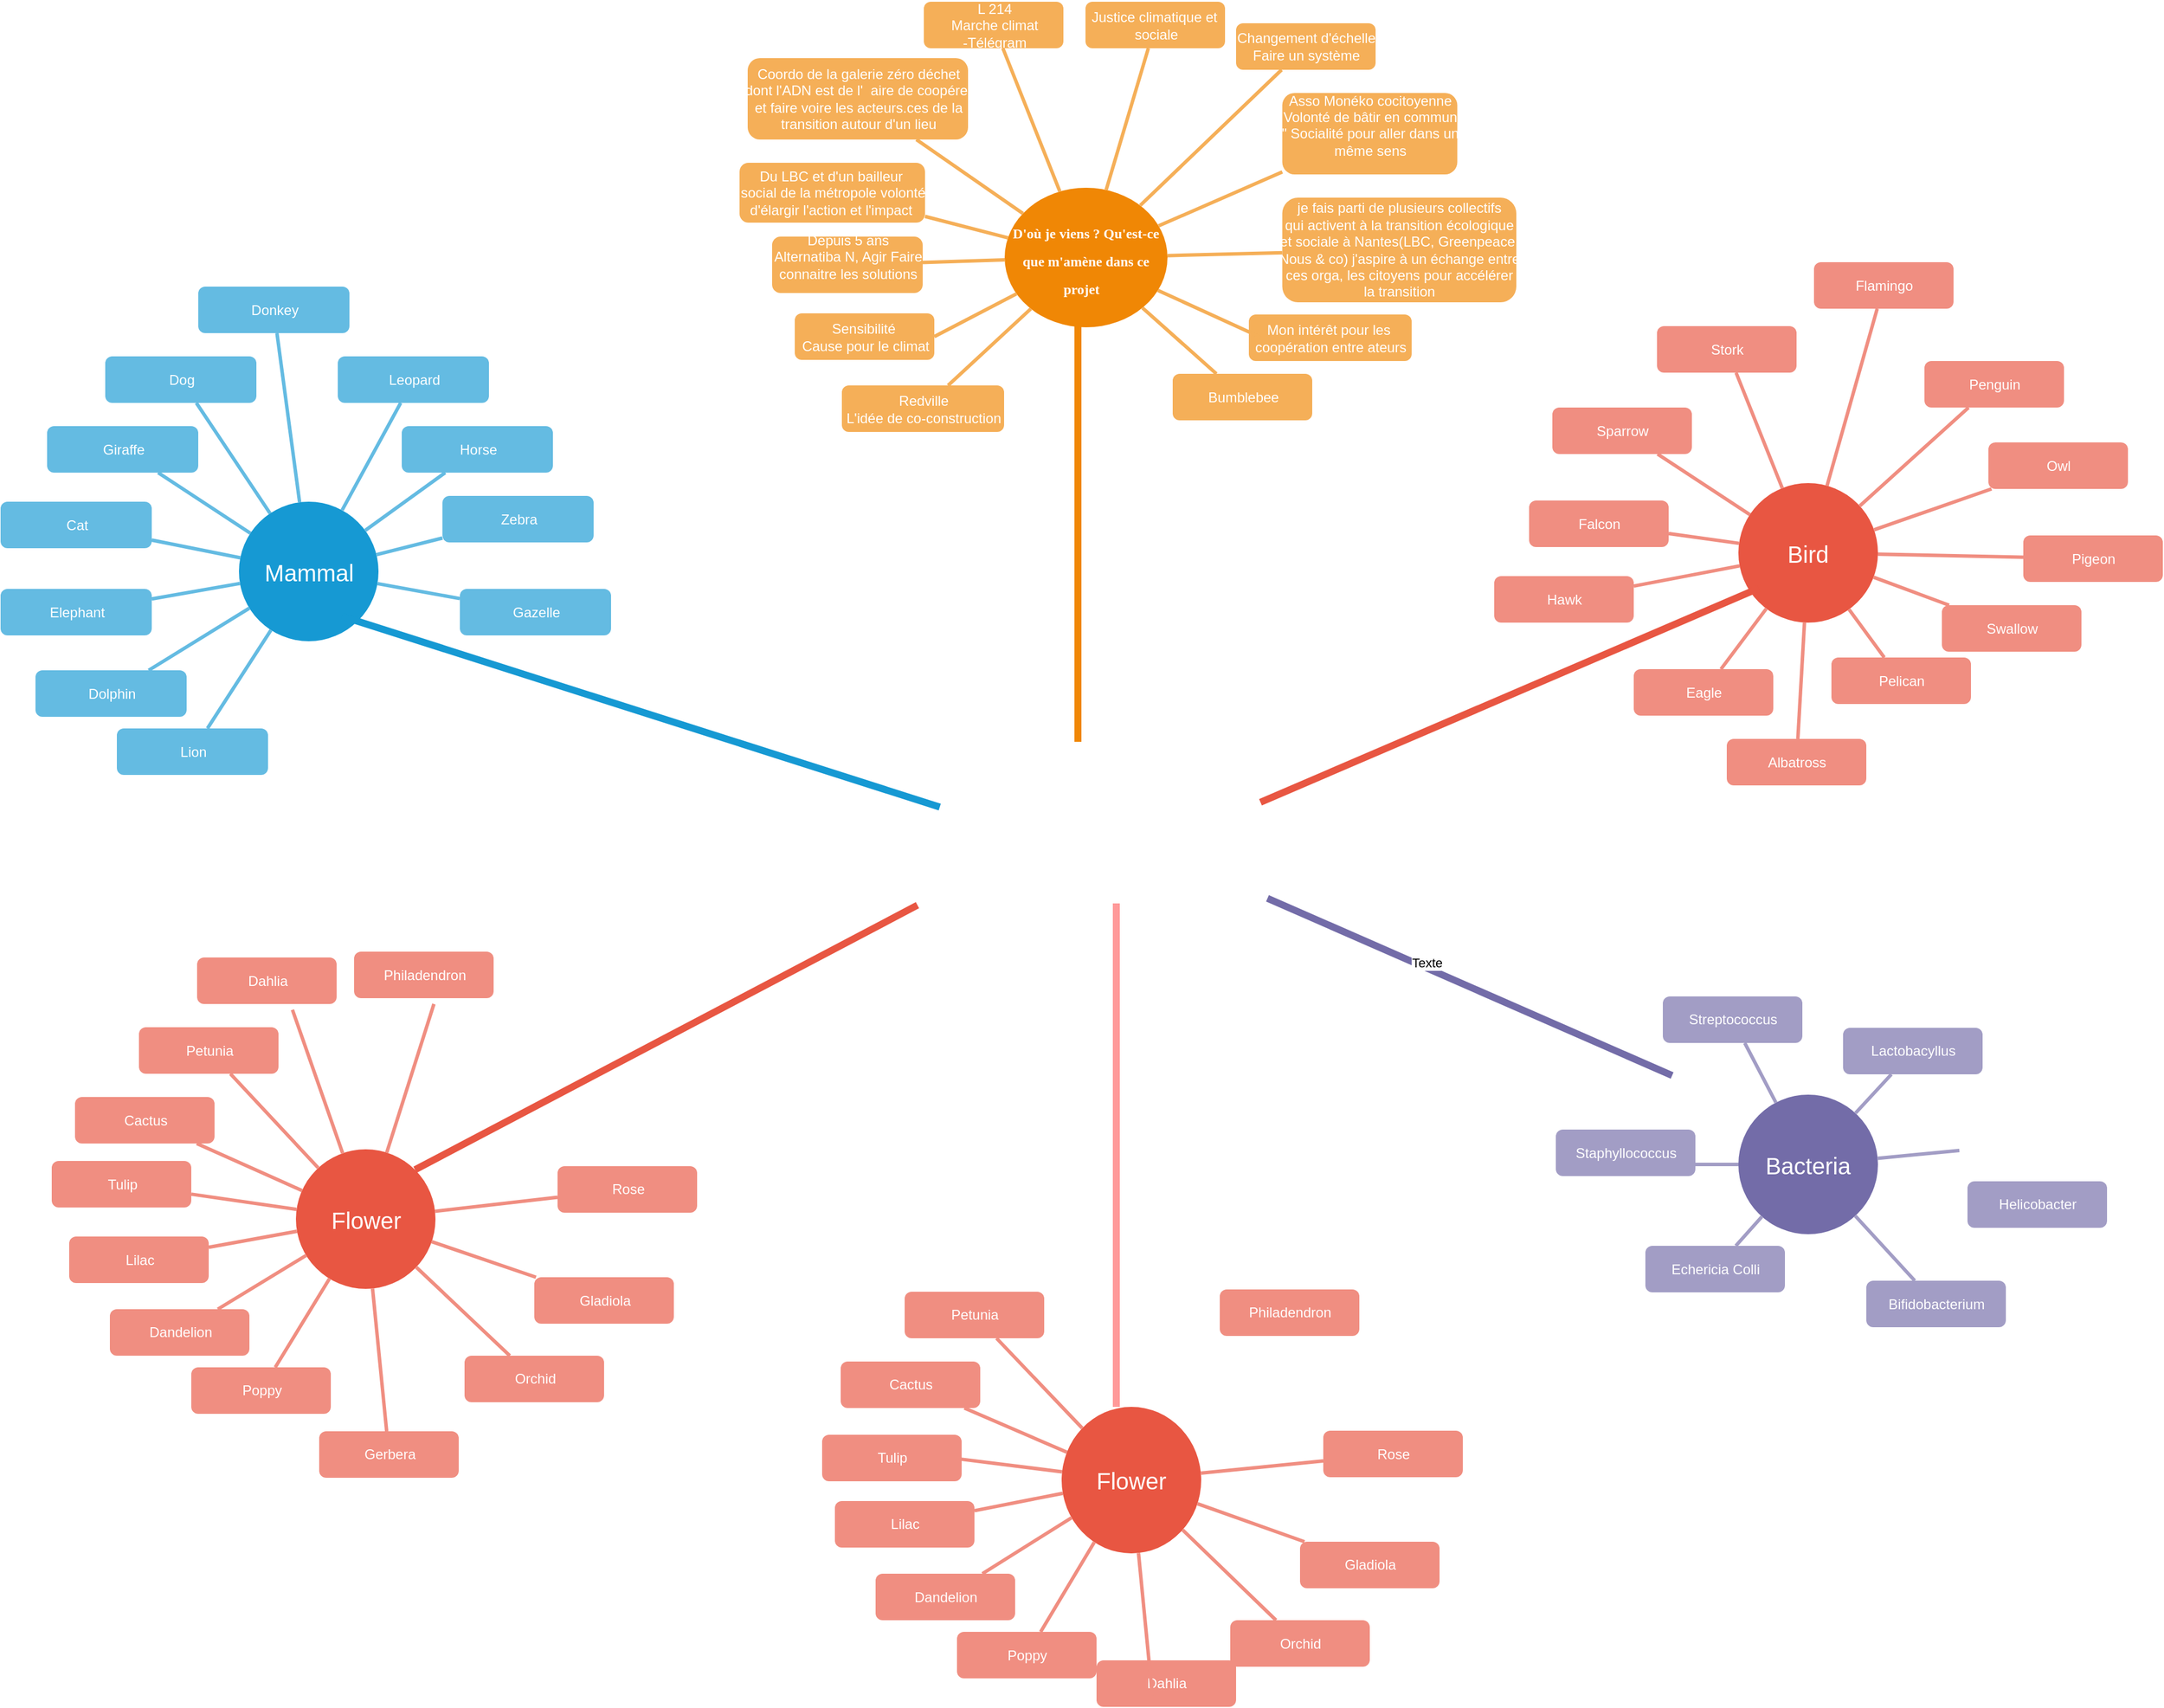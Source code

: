 <mxfile version="18.0.3" type="github">
  <diagram id="6a731a19-8d31-9384-78a2-239565b7b9f0" name="Page-1">
    <mxGraphModel dx="723" dy="375" grid="1" gridSize="10" guides="1" tooltips="1" connect="1" arrows="1" fold="1" page="1" pageScale="1" pageWidth="1169" pageHeight="827" background="none" math="0" shadow="0">
      <root>
        <mxCell id="0" />
        <mxCell id="1" parent="0" />
        <mxCell id="1350" value="Mammal" style="ellipse;whiteSpace=wrap;html=1;shadow=0;fontFamily=Helvetica;fontSize=20;fontColor=#FFFFFF;align=center;strokeWidth=3;fillColor=#1699D3;strokeColor=none;" parent="1" vertex="1">
          <mxGeometry x="411.5" y="511.5" width="120" height="120" as="geometry" />
        </mxCell>
        <mxCell id="1351" value="&lt;font style=&quot;vertical-align: inherit;&quot;&gt;&lt;font style=&quot;vertical-align: inherit;&quot;&gt;&lt;b&gt;&lt;font style=&quot;font-size: 12px;&quot;&gt;&lt;font style=&quot;vertical-align: inherit;&quot;&gt;&lt;font style=&quot;vertical-align: inherit;&quot;&gt;&lt;font style=&quot;vertical-align: inherit;&quot;&gt;&lt;font style=&quot;vertical-align: inherit;&quot;&gt;D&#39;où je viens ? &lt;/font&gt;&lt;font style=&quot;vertical-align: inherit;&quot;&gt;Qu&#39;est-ce que m&#39;amène dans ce projet&amp;nbsp;&lt;/font&gt;&lt;/font&gt;&lt;/font&gt;&lt;/font&gt;&lt;/font&gt;&lt;span style=&quot;font-size: 19px;&quot;&gt;&amp;nbsp;&lt;/span&gt;&lt;/b&gt;&lt;/font&gt;&lt;/font&gt;" style="ellipse;whiteSpace=wrap;html=1;shadow=0;fontFamily=Times New Roman;fontSize=20;fontColor=#FFFFFF;align=center;strokeWidth=3;fillColor=#F08705;strokeColor=none;gradientColor=none;" parent="1" vertex="1">
          <mxGeometry x="1070" y="241.5" width="140" height="120" as="geometry" />
        </mxCell>
        <mxCell id="1352" value="Bird" style="ellipse;whiteSpace=wrap;html=1;shadow=0;fontFamily=Helvetica;fontSize=20;fontColor=#FFFFFF;align=center;strokeWidth=3;fillColor=#E85642;strokeColor=none;" parent="1" vertex="1">
          <mxGeometry x="1701" y="495.5" width="120" height="120" as="geometry" />
        </mxCell>
        <mxCell id="1354" value="Bacteria" style="ellipse;whiteSpace=wrap;html=1;shadow=0;fontFamily=Helvetica;fontSize=20;fontColor=#FFFFFF;align=center;strokeWidth=3;fillColor=#736ca8;strokeColor=none;" parent="1" vertex="1">
          <mxGeometry x="1701" y="1021.5" width="120" height="120" as="geometry" />
        </mxCell>
        <mxCell id="1356" value="Flower" style="ellipse;whiteSpace=wrap;html=1;shadow=0;fontFamily=Helvetica;fontSize=20;fontColor=#FFFFFF;align=center;strokeWidth=3;fillColor=#E85642;strokeColor=none;" parent="1" vertex="1">
          <mxGeometry x="460.5" y="1068.5" width="120" height="120" as="geometry" />
        </mxCell>
        <mxCell id="1357" value="&lt;font style=&quot;vertical-align: inherit;&quot;&gt;&lt;font style=&quot;vertical-align: inherit;&quot;&gt;&lt;font style=&quot;vertical-align: inherit;&quot;&gt;&lt;font style=&quot;vertical-align: inherit;&quot;&gt;Redville&lt;br&gt;L&#39;idée de co-construction&lt;br&gt;&lt;/font&gt;&lt;/font&gt;&lt;/font&gt;&lt;/font&gt;" style="rounded=1;fillColor=#f5af58;strokeColor=none;strokeWidth=3;shadow=0;html=1;fontColor=#FFFFFF;" parent="1" vertex="1">
          <mxGeometry x="930" y="411.5" width="139.5" height="40" as="geometry" />
        </mxCell>
        <mxCell id="1358" value="Dolphin" style="rounded=1;fillColor=#64BBE2;strokeColor=none;strokeWidth=3;shadow=0;html=1;fontColor=#FFFFFF;" parent="1" vertex="1">
          <mxGeometry x="236.5" y="656.5" width="130" height="40" as="geometry" />
        </mxCell>
        <mxCell id="1359" style="endArrow=none;strokeWidth=6;strokeColor=#1699D3;html=1;exitX=0.021;exitY=0.38;exitDx=0;exitDy=0;exitPerimeter=0;" parent="1" edge="1">
          <mxGeometry relative="1" as="geometry">
            <mxPoint x="1014.17" y="774.1" as="sourcePoint" />
            <mxPoint x="500" y="610" as="targetPoint" />
          </mxGeometry>
        </mxCell>
        <mxCell id="1360" style="endArrow=none;strokeWidth=6;strokeColor=#f08705;html=1;" parent="1" edge="1">
          <mxGeometry relative="1" as="geometry">
            <mxPoint x="1133" y="718" as="sourcePoint" />
            <mxPoint x="1133" y="360" as="targetPoint" />
          </mxGeometry>
        </mxCell>
        <mxCell id="1361" style="endArrow=none;strokeWidth=6;strokeColor=#E85642;html=1;entryX=0;entryY=1;entryDx=0;entryDy=0;" parent="1" edge="1">
          <mxGeometry relative="1" as="geometry">
            <mxPoint x="1290" y="770" as="sourcePoint" />
            <mxPoint x="1718.574" y="585.926" as="targetPoint" />
          </mxGeometry>
        </mxCell>
        <mxCell id="1364" style="endArrow=none;strokeWidth=6;strokeColor=#736ca8;html=1;" parent="1" edge="1">
          <mxGeometry relative="1" as="geometry">
            <mxPoint x="1296" y="852.598" as="sourcePoint" />
            <mxPoint x="1644" y="1005" as="targetPoint" />
          </mxGeometry>
        </mxCell>
        <mxCell id="3sQC1bS-omg2uHEPQ_kN-1541" value="&lt;font style=&quot;vertical-align: inherit;&quot;&gt;&lt;font style=&quot;vertical-align: inherit;&quot;&gt;Texte&lt;/font&gt;&lt;/font&gt;" style="edgeLabel;html=1;align=center;verticalAlign=middle;resizable=0;points=[];" vertex="1" connectable="0" parent="1364">
          <mxGeometry x="-0.225" y="4" relative="1" as="geometry">
            <mxPoint as="offset" />
          </mxGeometry>
        </mxCell>
        <mxCell id="1366" value="" style="edgeStyle=none;endArrow=none;strokeWidth=6;strokeColor=#E85642;html=1;entryX=1;entryY=0;entryDx=0;entryDy=0;" parent="1" target="1356" edge="1">
          <mxGeometry x="283" y="197.5" width="100" height="100" as="geometry">
            <mxPoint x="995.0" y="858.527" as="sourcePoint" />
            <mxPoint x="635" y="1045" as="targetPoint" />
            <Array as="points" />
          </mxGeometry>
        </mxCell>
        <mxCell id="1367" value="Lion" style="rounded=1;fillColor=#64BBE2;strokeColor=none;strokeWidth=3;shadow=0;html=1;fontColor=#FFFFFF;" parent="1" vertex="1">
          <mxGeometry x="306.5" y="706.5" width="130" height="40" as="geometry" />
        </mxCell>
        <mxCell id="1368" value="Elephant" style="rounded=1;fillColor=#64BBE2;strokeColor=none;strokeWidth=3;shadow=0;html=1;fontColor=#FFFFFF;" parent="1" vertex="1">
          <mxGeometry x="206.5" y="586.5" width="130" height="40" as="geometry" />
        </mxCell>
        <mxCell id="1369" value="Cat" style="rounded=1;fillColor=#64BBE2;strokeColor=none;strokeWidth=3;shadow=0;html=1;fontColor=#FFFFFF;" parent="1" vertex="1">
          <mxGeometry x="206.5" y="511.5" width="130" height="40" as="geometry" />
        </mxCell>
        <mxCell id="1370" value="Giraffe" style="rounded=1;fillColor=#64BBE2;strokeColor=none;strokeWidth=3;shadow=0;html=1;fontColor=#FFFFFF;" parent="1" vertex="1">
          <mxGeometry x="246.5" y="446.5" width="130" height="40" as="geometry" />
        </mxCell>
        <mxCell id="1371" value="Dog" style="rounded=1;fillColor=#64BBE2;strokeColor=none;strokeWidth=3;shadow=0;html=1;fontColor=#FFFFFF;" parent="1" vertex="1">
          <mxGeometry x="296.5" y="386.5" width="130" height="40" as="geometry" />
        </mxCell>
        <mxCell id="1372" value="Donkey" style="rounded=1;fillColor=#64BBE2;strokeColor=none;strokeWidth=3;shadow=0;html=1;fontColor=#FFFFFF;" parent="1" vertex="1">
          <mxGeometry x="376.5" y="326.5" width="130" height="40" as="geometry" />
        </mxCell>
        <mxCell id="1373" value="Leopard" style="rounded=1;fillColor=#64BBE2;strokeColor=none;strokeWidth=3;shadow=0;html=1;fontColor=#FFFFFF;" parent="1" vertex="1">
          <mxGeometry x="496.5" y="386.5" width="130" height="40" as="geometry" />
        </mxCell>
        <mxCell id="1374" value="Horse" style="rounded=1;fillColor=#64BBE2;strokeColor=none;strokeWidth=3;shadow=0;html=1;fontColor=#FFFFFF;" parent="1" vertex="1">
          <mxGeometry x="551.5" y="446.5" width="130" height="40" as="geometry" />
        </mxCell>
        <mxCell id="1375" value="Zebra" style="rounded=1;fillColor=#64BBE2;strokeColor=none;strokeWidth=3;shadow=0;html=1;fontColor=#FFFFFF;" parent="1" vertex="1">
          <mxGeometry x="586.5" y="506.5" width="130" height="40" as="geometry" />
        </mxCell>
        <mxCell id="1376" value="Gazelle" style="rounded=1;fillColor=#64BBE2;strokeColor=none;strokeWidth=3;shadow=0;html=1;fontColor=#FFFFFF;" parent="1" vertex="1">
          <mxGeometry x="601.5" y="586.5" width="130" height="40" as="geometry" />
        </mxCell>
        <mxCell id="1377" value="" style="edgeStyle=none;endArrow=none;strokeWidth=3;strokeColor=#64BBE2;html=1;" parent="1" source="1350" target="1376" edge="1">
          <mxGeometry x="-333.5" y="296.5" width="100" height="100" as="geometry">
            <mxPoint x="-333.5" y="396.5" as="sourcePoint" />
            <mxPoint x="-233.5" y="296.5" as="targetPoint" />
          </mxGeometry>
        </mxCell>
        <mxCell id="1378" value="" style="edgeStyle=none;endArrow=none;strokeWidth=3;strokeColor=#64BBE2;html=1;" parent="1" source="1350" target="1367" edge="1">
          <mxGeometry x="-333.5" y="296.5" width="100" height="100" as="geometry">
            <mxPoint x="-333.5" y="396.5" as="sourcePoint" />
            <mxPoint x="-233.5" y="296.5" as="targetPoint" />
          </mxGeometry>
        </mxCell>
        <mxCell id="1379" value="" style="edgeStyle=none;endArrow=none;strokeWidth=3;strokeColor=#64BBE2;html=1;" parent="1" source="1350" target="1358" edge="1">
          <mxGeometry x="-333.5" y="296.5" width="100" height="100" as="geometry">
            <mxPoint x="-333.5" y="396.5" as="sourcePoint" />
            <mxPoint x="-233.5" y="296.5" as="targetPoint" />
          </mxGeometry>
        </mxCell>
        <mxCell id="1380" value="" style="edgeStyle=none;endArrow=none;strokeWidth=3;strokeColor=#64BBE2;html=1;" parent="1" source="1350" target="1368" edge="1">
          <mxGeometry x="-333.5" y="296.5" width="100" height="100" as="geometry">
            <mxPoint x="-333.5" y="396.5" as="sourcePoint" />
            <mxPoint x="-233.5" y="296.5" as="targetPoint" />
          </mxGeometry>
        </mxCell>
        <mxCell id="1381" value="" style="edgeStyle=none;endArrow=none;strokeWidth=3;strokeColor=#64BBE2;html=1;" parent="1" source="1350" target="1369" edge="1">
          <mxGeometry x="-333.5" y="296.5" width="100" height="100" as="geometry">
            <mxPoint x="-333.5" y="396.5" as="sourcePoint" />
            <mxPoint x="-233.5" y="296.5" as="targetPoint" />
          </mxGeometry>
        </mxCell>
        <mxCell id="1382" value="" style="edgeStyle=none;endArrow=none;strokeWidth=3;strokeColor=#64BBE2;html=1;" parent="1" source="1350" target="1370" edge="1">
          <mxGeometry x="-333.5" y="296.5" width="100" height="100" as="geometry">
            <mxPoint x="-333.5" y="396.5" as="sourcePoint" />
            <mxPoint x="-233.5" y="296.5" as="targetPoint" />
          </mxGeometry>
        </mxCell>
        <mxCell id="1383" value="" style="edgeStyle=none;endArrow=none;strokeWidth=3;strokeColor=#64BBE2;html=1;" parent="1" source="1350" target="1371" edge="1">
          <mxGeometry x="-333.5" y="296.5" width="100" height="100" as="geometry">
            <mxPoint x="-333.5" y="396.5" as="sourcePoint" />
            <mxPoint x="-233.5" y="296.5" as="targetPoint" />
          </mxGeometry>
        </mxCell>
        <mxCell id="1384" value="" style="edgeStyle=none;endArrow=none;strokeWidth=3;strokeColor=#64BBE2;html=1;" parent="1" source="1350" target="1372" edge="1">
          <mxGeometry x="-333.5" y="296.5" width="100" height="100" as="geometry">
            <mxPoint x="-333.5" y="396.5" as="sourcePoint" />
            <mxPoint x="-233.5" y="296.5" as="targetPoint" />
          </mxGeometry>
        </mxCell>
        <mxCell id="1385" value="" style="edgeStyle=none;endArrow=none;strokeWidth=3;strokeColor=#64BBE2;html=1;" parent="1" source="1350" target="1373" edge="1">
          <mxGeometry x="-333.5" y="296.5" width="100" height="100" as="geometry">
            <mxPoint x="-333.5" y="396.5" as="sourcePoint" />
            <mxPoint x="-233.5" y="296.5" as="targetPoint" />
          </mxGeometry>
        </mxCell>
        <mxCell id="1386" value="" style="edgeStyle=none;endArrow=none;strokeWidth=3;strokeColor=#64BBE2;html=1;" parent="1" source="1350" target="1374" edge="1">
          <mxGeometry x="-333.5" y="296.5" width="100" height="100" as="geometry">
            <mxPoint x="-333.5" y="396.5" as="sourcePoint" />
            <mxPoint x="-233.5" y="296.5" as="targetPoint" />
          </mxGeometry>
        </mxCell>
        <mxCell id="1387" value="" style="edgeStyle=none;endArrow=none;strokeWidth=3;strokeColor=#64BBE2;html=1;" parent="1" source="1350" target="1375" edge="1">
          <mxGeometry x="-333.5" y="296.5" width="100" height="100" as="geometry">
            <mxPoint x="-333.5" y="396.5" as="sourcePoint" />
            <mxPoint x="-233.5" y="296.5" as="targetPoint" />
          </mxGeometry>
        </mxCell>
        <mxCell id="1388" value="&lt;font style=&quot;vertical-align: inherit;&quot;&gt;&lt;font style=&quot;vertical-align: inherit;&quot;&gt;&lt;font style=&quot;vertical-align: inherit;&quot;&gt;&lt;font style=&quot;vertical-align: inherit;&quot;&gt;Sensibilité&amp;nbsp;&lt;br&gt;Cause pour le climat&lt;br&gt;&lt;/font&gt;&lt;/font&gt;&lt;/font&gt;&lt;/font&gt;" style="rounded=1;fillColor=#f5af58;strokeColor=none;strokeWidth=3;shadow=0;html=1;fontColor=#FFFFFF;" parent="1" vertex="1">
          <mxGeometry x="889.5" y="349.5" width="120" height="40" as="geometry" />
        </mxCell>
        <mxCell id="1389" value="&lt;font style=&quot;vertical-align: inherit;&quot;&gt;&lt;font style=&quot;vertical-align: inherit;&quot;&gt;&lt;font style=&quot;vertical-align: inherit;&quot;&gt;&lt;font style=&quot;vertical-align: inherit;&quot;&gt;Depuis 5 ans &lt;/font&gt;&lt;/font&gt;&lt;br&gt;&lt;font style=&quot;vertical-align: inherit;&quot;&gt;&lt;font style=&quot;vertical-align: inherit;&quot;&gt;Alternatiba N, Agir Faire&lt;br&gt;&lt;/font&gt;&lt;/font&gt;&lt;font style=&quot;vertical-align: inherit;&quot;&gt;&lt;font style=&quot;vertical-align: inherit;&quot;&gt;connaitre les solutions&lt;/font&gt;&lt;/font&gt;&lt;br&gt;&lt;br&gt;&lt;/font&gt;&lt;/font&gt;" style="rounded=1;fillColor=#f5af58;strokeColor=none;strokeWidth=3;shadow=0;html=1;fontColor=#FFFFFF;" parent="1" vertex="1">
          <mxGeometry x="870" y="283.5" width="129.5" height="48.5" as="geometry" />
        </mxCell>
        <mxCell id="1390" value="&lt;font style=&quot;vertical-align: inherit;&quot;&gt;&lt;font style=&quot;vertical-align: inherit;&quot;&gt;&lt;font style=&quot;vertical-align: inherit;&quot;&gt;&lt;font style=&quot;vertical-align: inherit;&quot;&gt;&lt;font style=&quot;vertical-align: inherit;&quot;&gt;&lt;font style=&quot;vertical-align: inherit;&quot;&gt;&lt;font style=&quot;vertical-align: inherit;&quot;&gt;&lt;font style=&quot;vertical-align: inherit;&quot;&gt;Du LBC et d&#39;un bailleur&amp;nbsp;  &lt;/font&gt;&lt;/font&gt;&lt;/font&gt;&lt;/font&gt;&lt;br&gt;&lt;font style=&quot;vertical-align: inherit;&quot;&gt;&lt;font style=&quot;vertical-align: inherit;&quot;&gt;&lt;font style=&quot;vertical-align: inherit;&quot;&gt;&lt;font style=&quot;vertical-align: inherit;&quot;&gt;social de la métropole volonté &lt;/font&gt;&lt;/font&gt;&lt;br&gt;&lt;font style=&quot;vertical-align: inherit;&quot;&gt;&lt;font style=&quot;vertical-align: inherit;&quot;&gt;d&#39;élargir l&#39;action et l&#39;impact&amp;nbsp;&lt;/font&gt;&lt;/font&gt;&lt;/font&gt;&lt;/font&gt;&lt;/font&gt;&lt;/font&gt;&lt;/font&gt;&lt;/font&gt;" style="rounded=1;fillColor=#f5af58;strokeColor=none;strokeWidth=3;shadow=0;html=1;fontColor=#FFFFFF;" parent="1" vertex="1">
          <mxGeometry x="842" y="220" width="159.5" height="51.5" as="geometry" />
        </mxCell>
        <mxCell id="1391" value="&lt;font style=&quot;vertical-align: inherit;&quot;&gt;&lt;font style=&quot;vertical-align: inherit;&quot;&gt;&lt;font style=&quot;vertical-align: inherit;&quot;&gt;&lt;font style=&quot;vertical-align: inherit;&quot;&gt;&lt;font style=&quot;vertical-align: inherit;&quot;&gt;&lt;font style=&quot;vertical-align: inherit;&quot;&gt;&lt;font style=&quot;vertical-align: inherit;&quot;&gt;&lt;font style=&quot;vertical-align: inherit;&quot;&gt;&lt;font style=&quot;vertical-align: inherit;&quot;&gt;&lt;font style=&quot;vertical-align: inherit;&quot;&gt;Coordo de la galerie zéro déchet &lt;/font&gt;&lt;/font&gt;&lt;br&gt;&lt;/font&gt;&lt;/font&gt;&lt;/font&gt;&lt;/font&gt;&lt;font style=&quot;vertical-align: inherit;&quot;&gt;&lt;font style=&quot;vertical-align: inherit;&quot;&gt;&lt;font style=&quot;vertical-align: inherit;&quot;&gt;&lt;font style=&quot;vertical-align: inherit;&quot;&gt;&lt;font style=&quot;vertical-align: inherit;&quot;&gt;&lt;font style=&quot;vertical-align: inherit;&quot;&gt;dont l&#39;ADN est de l&#39;&amp;nbsp;&lt;/font&gt;&lt;/font&gt;&lt;/font&gt;&lt;/font&gt;&lt;/font&gt;&lt;/font&gt;&lt;font style=&quot;vertical-align: inherit;&quot;&gt;&lt;font style=&quot;vertical-align: inherit;&quot;&gt;&lt;font style=&quot;vertical-align: inherit;&quot;&gt;&lt;font style=&quot;vertical-align: inherit;&quot;&gt; aire de coopérer&lt;/font&gt;&lt;/font&gt;&lt;/font&gt;&lt;/font&gt;&lt;br&gt;&lt;font style=&quot;vertical-align: inherit;&quot;&gt;&lt;font style=&quot;vertical-align: inherit;&quot;&gt;&lt;font style=&quot;vertical-align: inherit;&quot;&gt;&lt;font style=&quot;vertical-align: inherit;&quot;&gt;&lt;font style=&quot;vertical-align: inherit;&quot;&gt;&lt;font style=&quot;vertical-align: inherit;&quot;&gt; et faire voire les acteurs.c&lt;/font&gt;&lt;font style=&quot;vertical-align: inherit;&quot;&gt;es de la&lt;br&gt;&lt;/font&gt;&lt;/font&gt;&lt;/font&gt;&lt;/font&gt;&lt;/font&gt;&lt;/font&gt;&lt;font style=&quot;vertical-align: inherit;&quot;&gt;&lt;font style=&quot;vertical-align: inherit;&quot;&gt;transition autour d&#39;un lieu&lt;/font&gt;&lt;/font&gt;&lt;br&gt;&lt;/font&gt;&lt;/font&gt;&lt;/font&gt;&lt;/font&gt;" style="rounded=1;fillColor=#f5af58;strokeColor=none;strokeWidth=3;shadow=0;html=1;fontColor=#FFFFFF;" parent="1" vertex="1">
          <mxGeometry x="849" y="130" width="189.5" height="70" as="geometry" />
        </mxCell>
        <mxCell id="1392" value="&lt;font style=&quot;vertical-align: inherit;&quot;&gt;&lt;font style=&quot;vertical-align: inherit;&quot;&gt;L 214&lt;br&gt;Marche climat&lt;br&gt;-Télégram&lt;br&gt;&lt;/font&gt;&lt;/font&gt;" style="rounded=1;fillColor=#f5af58;strokeColor=none;strokeWidth=3;shadow=0;html=1;fontColor=#FFFFFF;" parent="1" vertex="1">
          <mxGeometry x="1000.5" y="81.5" width="120" height="40" as="geometry" />
        </mxCell>
        <mxCell id="1393" value="&lt;font style=&quot;vertical-align: inherit;&quot;&gt;&lt;font style=&quot;vertical-align: inherit;&quot;&gt;Justice climatique et&amp;nbsp;&lt;br&gt;sociale&lt;br&gt;&lt;/font&gt;&lt;/font&gt;" style="rounded=1;fillColor=#f5af58;strokeColor=none;strokeWidth=3;shadow=0;html=1;fontColor=#FFFFFF;" parent="1" vertex="1">
          <mxGeometry x="1139.5" y="81.5" width="120" height="40" as="geometry" />
        </mxCell>
        <mxCell id="1394" value="&lt;font style=&quot;vertical-align: inherit;&quot;&gt;&lt;font style=&quot;vertical-align: inherit;&quot;&gt;Changement d&#39;échelle&lt;br&gt;Faire un système&lt;br&gt;&lt;/font&gt;&lt;/font&gt;" style="rounded=1;fillColor=#f5af58;strokeColor=none;strokeWidth=3;shadow=0;html=1;fontColor=#FFFFFF;" parent="1" vertex="1">
          <mxGeometry x="1269" y="100" width="120" height="40" as="geometry" />
        </mxCell>
        <mxCell id="1395" value="&lt;font style=&quot;vertical-align: inherit;&quot;&gt;&lt;font style=&quot;vertical-align: inherit;&quot;&gt;&lt;font style=&quot;vertical-align: inherit;&quot;&gt;&lt;font style=&quot;vertical-align: inherit;&quot;&gt;&lt;font style=&quot;vertical-align: inherit;&quot;&gt;&lt;font style=&quot;vertical-align: inherit;&quot;&gt;Asso Monéko cocitoyenne &lt;/font&gt;&lt;/font&gt;&lt;br&gt;&lt;/font&gt;&lt;/font&gt;&lt;font style=&quot;vertical-align: inherit;&quot;&gt;&lt;font style=&quot;vertical-align: inherit;&quot;&gt;&lt;font style=&quot;vertical-align: inherit;&quot;&gt;&lt;font style=&quot;vertical-align: inherit;&quot;&gt;Volonté de bâtir en commun&lt;/font&gt;&lt;/font&gt;&lt;br&gt;&lt;font style=&quot;vertical-align: inherit;&quot;&gt;&lt;font style=&quot;vertical-align: inherit;&quot;&gt;&quot; Socialité pour aller dans un&lt;br&gt;&lt;/font&gt;&lt;/font&gt;&lt;/font&gt;&lt;/font&gt;&lt;font style=&quot;vertical-align: inherit;&quot;&gt;&lt;font style=&quot;vertical-align: inherit;&quot;&gt;même sens&lt;/font&gt;&lt;/font&gt;&lt;br&gt;&lt;br&gt;&lt;/font&gt;&lt;/font&gt;" style="rounded=1;fillColor=#f5af58;strokeColor=none;strokeWidth=3;shadow=0;html=1;fontColor=#FFFFFF;" parent="1" vertex="1">
          <mxGeometry x="1308.75" y="160" width="150.5" height="70" as="geometry" />
        </mxCell>
        <mxCell id="1396" value="&lt;font style=&quot;vertical-align: inherit;&quot;&gt;&lt;font style=&quot;vertical-align: inherit;&quot;&gt;&lt;font style=&quot;vertical-align: inherit;&quot;&gt;&lt;font style=&quot;vertical-align: inherit;&quot;&gt;&lt;font style=&quot;vertical-align: inherit;&quot;&gt;&lt;font style=&quot;vertical-align: inherit;&quot;&gt;&lt;font style=&quot;vertical-align: inherit;&quot;&gt;&lt;font style=&quot;vertical-align: inherit;&quot;&gt;&lt;font style=&quot;vertical-align: inherit;&quot;&gt;&lt;font style=&quot;vertical-align: inherit;&quot;&gt;je fais parti de plusieurs collectifs &lt;/font&gt;&lt;/font&gt;&lt;/font&gt;&lt;/font&gt;&lt;br&gt;&lt;font style=&quot;vertical-align: inherit;&quot;&gt;&lt;font style=&quot;vertical-align: inherit;&quot;&gt;&lt;font style=&quot;vertical-align: inherit;&quot;&gt;&lt;font style=&quot;vertical-align: inherit;&quot;&gt;qui activent à la transition écologique &lt;/font&gt;&lt;/font&gt;&lt;br&gt;&lt;/font&gt;&lt;/font&gt;&lt;font style=&quot;vertical-align: inherit;&quot;&gt;&lt;font style=&quot;vertical-align: inherit;&quot;&gt;&lt;font style=&quot;vertical-align: inherit;&quot;&gt;&lt;font style=&quot;vertical-align: inherit;&quot;&gt;et sociale à Nantes(LBC, Greenpeace, &lt;/font&gt;&lt;/font&gt;&lt;br&gt;&lt;font style=&quot;vertical-align: inherit;&quot;&gt;&lt;font style=&quot;vertical-align: inherit;&quot;&gt;Nous &amp;amp; co) j&#39;aspire à un échange entre&lt;br&gt;&lt;/font&gt;&lt;/font&gt;&lt;/font&gt;&lt;/font&gt;&lt;font style=&quot;vertical-align: inherit;&quot;&gt;&lt;font style=&quot;vertical-align: inherit;&quot;&gt;ces orga, les citoyens pour accélérer&lt;br&gt;&lt;/font&gt;&lt;/font&gt;la transition&lt;br&gt;&lt;/font&gt;&lt;/font&gt;&lt;/font&gt;&lt;/font&gt;&lt;/font&gt;&lt;/font&gt;" style="rounded=1;fillColor=#f5af58;strokeColor=none;strokeWidth=3;shadow=0;html=1;fontColor=#FFFFFF;" parent="1" vertex="1">
          <mxGeometry x="1308.75" y="250" width="201.25" height="90" as="geometry" />
        </mxCell>
        <mxCell id="1397" value="Mon intérêt pour les&amp;nbsp;&lt;br&gt;coopération entre ateurs" style="rounded=1;fillColor=#f5af58;strokeColor=none;strokeWidth=3;shadow=0;html=1;fontColor=#FFFFFF;" parent="1" vertex="1">
          <mxGeometry x="1280" y="350.5" width="140" height="40" as="geometry" />
        </mxCell>
        <mxCell id="1398" value="Bumblebee" style="rounded=1;fillColor=#f5af58;strokeColor=none;strokeWidth=3;shadow=0;html=1;fontColor=#FFFFFF;" parent="1" vertex="1">
          <mxGeometry x="1214.5" y="401.5" width="120" height="40" as="geometry" />
        </mxCell>
        <mxCell id="1399" value="" style="edgeStyle=none;endArrow=none;strokeWidth=3;strokeColor=#F5AF58;html=1;" parent="1" source="1351" target="1357" edge="1">
          <mxGeometry x="-20.5" y="21.5" width="100" height="100" as="geometry">
            <mxPoint x="-20.5" y="121.5" as="sourcePoint" />
            <mxPoint x="79.5" y="21.5" as="targetPoint" />
          </mxGeometry>
        </mxCell>
        <mxCell id="1400" value="" style="edgeStyle=none;endArrow=none;strokeWidth=3;strokeColor=#F5AF58;html=1;entryX=1;entryY=0.5;entryDx=0;entryDy=0;" parent="1" source="1351" target="1388" edge="1">
          <mxGeometry x="-20.5" y="21.5" width="100" height="100" as="geometry">
            <mxPoint x="-20.5" y="121.5" as="sourcePoint" />
            <mxPoint x="79.5" y="21.5" as="targetPoint" />
          </mxGeometry>
        </mxCell>
        <mxCell id="1401" value="" style="edgeStyle=none;endArrow=none;strokeWidth=3;strokeColor=#F5AF58;html=1;" parent="1" source="1351" target="1389" edge="1">
          <mxGeometry x="-20.5" y="21.5" width="100" height="100" as="geometry">
            <mxPoint x="-20.5" y="121.5" as="sourcePoint" />
            <mxPoint x="79.5" y="21.5" as="targetPoint" />
          </mxGeometry>
        </mxCell>
        <mxCell id="1402" value="" style="edgeStyle=none;endArrow=none;strokeWidth=3;strokeColor=#F5AF58;html=1;" parent="1" source="1351" target="1390" edge="1">
          <mxGeometry x="-20.5" y="21.5" width="100" height="100" as="geometry">
            <mxPoint x="-20.5" y="121.5" as="sourcePoint" />
            <mxPoint x="79.5" y="21.5" as="targetPoint" />
          </mxGeometry>
        </mxCell>
        <mxCell id="1403" value="" style="edgeStyle=none;endArrow=none;strokeWidth=3;strokeColor=#F5AF58;html=1;" parent="1" source="1351" target="1391" edge="1">
          <mxGeometry x="-20.5" y="21.5" width="100" height="100" as="geometry">
            <mxPoint x="-20.5" y="121.5" as="sourcePoint" />
            <mxPoint x="79.5" y="21.5" as="targetPoint" />
          </mxGeometry>
        </mxCell>
        <mxCell id="1404" value="" style="edgeStyle=none;endArrow=none;strokeWidth=3;strokeColor=#F5AF58;html=1;" parent="1" source="1351" target="1392" edge="1">
          <mxGeometry x="-20.5" y="21.5" width="100" height="100" as="geometry">
            <mxPoint x="-20.5" y="121.5" as="sourcePoint" />
            <mxPoint x="79.5" y="21.5" as="targetPoint" />
          </mxGeometry>
        </mxCell>
        <mxCell id="1405" value="" style="edgeStyle=none;endArrow=none;strokeWidth=3;strokeColor=#F5AF58;html=1;" parent="1" source="1351" target="1393" edge="1">
          <mxGeometry x="-20.5" y="21.5" width="100" height="100" as="geometry">
            <mxPoint x="-20.5" y="121.5" as="sourcePoint" />
            <mxPoint x="79.5" y="21.5" as="targetPoint" />
          </mxGeometry>
        </mxCell>
        <mxCell id="1406" value="" style="edgeStyle=none;endArrow=none;strokeWidth=3;strokeColor=#F5AF58;html=1;" parent="1" source="1351" target="1394" edge="1">
          <mxGeometry x="-20.5" y="21.5" width="100" height="100" as="geometry">
            <mxPoint x="-20.5" y="121.5" as="sourcePoint" />
            <mxPoint x="79.5" y="21.5" as="targetPoint" />
          </mxGeometry>
        </mxCell>
        <mxCell id="1407" value="" style="edgeStyle=none;endArrow=none;strokeWidth=3;strokeColor=#F5AF58;html=1;" parent="1" source="1351" target="1395" edge="1">
          <mxGeometry x="-20.5" y="21.5" width="100" height="100" as="geometry">
            <mxPoint x="-20.5" y="121.5" as="sourcePoint" />
            <mxPoint x="79.5" y="21.5" as="targetPoint" />
          </mxGeometry>
        </mxCell>
        <mxCell id="1408" value="" style="edgeStyle=none;endArrow=none;strokeWidth=3;strokeColor=#F5AF58;html=1;" parent="1" source="1351" target="1396" edge="1">
          <mxGeometry x="-20.5" y="21.5" width="100" height="100" as="geometry">
            <mxPoint x="-20.5" y="121.5" as="sourcePoint" />
            <mxPoint x="79.5" y="21.5" as="targetPoint" />
          </mxGeometry>
        </mxCell>
        <mxCell id="1409" value="" style="edgeStyle=none;endArrow=none;strokeWidth=3;strokeColor=#F5AF58;html=1;" parent="1" source="1351" edge="1">
          <mxGeometry x="-20.5" y="21.5" width="100" height="100" as="geometry">
            <mxPoint x="-20.5" y="121.5" as="sourcePoint" />
            <mxPoint x="1290" y="370" as="targetPoint" />
          </mxGeometry>
        </mxCell>
        <mxCell id="1410" value="" style="edgeStyle=none;endArrow=none;strokeWidth=3;strokeColor=#F5AF58;html=1;" parent="1" source="1351" target="1398" edge="1">
          <mxGeometry x="-20.5" y="21.5" width="100" height="100" as="geometry">
            <mxPoint x="-20.5" y="121.5" as="sourcePoint" />
            <mxPoint x="79.5" y="21.5" as="targetPoint" />
          </mxGeometry>
        </mxCell>
        <mxCell id="1411" value="Eagle" style="rounded=1;fillColor=#f08e81;strokeColor=none;strokeWidth=3;shadow=0;html=1;fontColor=#FFFFFF;" parent="1" vertex="1">
          <mxGeometry x="1611" y="655.5" width="120" height="40" as="geometry" />
        </mxCell>
        <mxCell id="1412" value="Pigeon" style="rounded=1;fillColor=#f08e81;strokeColor=none;strokeWidth=3;shadow=0;html=1;fontColor=#FFFFFF;" parent="1" vertex="1">
          <mxGeometry x="1946" y="540.5" width="120" height="40" as="geometry" />
        </mxCell>
        <mxCell id="1413" value="Hawk" style="rounded=1;fillColor=#f08e81;strokeColor=none;strokeWidth=3;shadow=0;html=1;fontColor=#FFFFFF;" parent="1" vertex="1">
          <mxGeometry x="1491" y="575.5" width="120" height="40" as="geometry" />
        </mxCell>
        <mxCell id="1414" value="Falcon" style="rounded=1;fillColor=#f08e81;strokeColor=none;strokeWidth=3;shadow=0;html=1;fontColor=#FFFFFF;" parent="1" vertex="1">
          <mxGeometry x="1521" y="510.5" width="120" height="40" as="geometry" />
        </mxCell>
        <mxCell id="1415" value="Sparrow" style="rounded=1;fillColor=#f08e81;strokeColor=none;strokeWidth=3;shadow=0;html=1;fontColor=#FFFFFF;" parent="1" vertex="1">
          <mxGeometry x="1541" y="430.5" width="120" height="40" as="geometry" />
        </mxCell>
        <mxCell id="1416" value="Stork" style="rounded=1;fillColor=#f08e81;strokeColor=none;strokeWidth=3;shadow=0;html=1;fontColor=#FFFFFF;" parent="1" vertex="1">
          <mxGeometry x="1631" y="360.5" width="120" height="40" as="geometry" />
        </mxCell>
        <mxCell id="1417" value="Flamingo" style="rounded=1;fillColor=#f08e81;strokeColor=none;strokeWidth=3;shadow=0;html=1;fontColor=#FFFFFF;" parent="1" vertex="1">
          <mxGeometry x="1766" y="305.5" width="120" height="40" as="geometry" />
        </mxCell>
        <mxCell id="1418" value="Penguin" style="rounded=1;fillColor=#f08e81;strokeColor=none;strokeWidth=3;shadow=0;html=1;fontColor=#FFFFFF;" parent="1" vertex="1">
          <mxGeometry x="1861" y="390.5" width="120" height="40" as="geometry" />
        </mxCell>
        <mxCell id="1419" value="Owl" style="rounded=1;fillColor=#f08e81;strokeColor=none;strokeWidth=3;shadow=0;html=1;fontColor=#FFFFFF;" parent="1" vertex="1">
          <mxGeometry x="1916" y="460.5" width="120" height="40" as="geometry" />
        </mxCell>
        <mxCell id="1420" value="Albatross" style="rounded=1;fillColor=#f08e81;strokeColor=none;strokeWidth=3;shadow=0;html=1;fontColor=#FFFFFF;" parent="1" vertex="1">
          <mxGeometry x="1691" y="715.5" width="120" height="40" as="geometry" />
        </mxCell>
        <mxCell id="1421" value="Pelican" style="rounded=1;fillColor=#f08e81;strokeColor=none;strokeWidth=3;shadow=0;html=1;fontColor=#FFFFFF;" parent="1" vertex="1">
          <mxGeometry x="1781" y="645.5" width="120" height="40" as="geometry" />
        </mxCell>
        <mxCell id="1422" value="Swallow" style="rounded=1;fillColor=#f08e81;strokeColor=none;strokeWidth=3;shadow=0;html=1;fontColor=#FFFFFF;" parent="1" vertex="1">
          <mxGeometry x="1876" y="600.5" width="120" height="40" as="geometry" />
        </mxCell>
        <mxCell id="1423" value="" style="edgeStyle=none;endArrow=none;strokeWidth=3;strokeColor=#F08E81;html=1;" parent="1" source="1352" target="1411" edge="1">
          <mxGeometry x="31" y="245.5" width="100" height="100" as="geometry">
            <mxPoint x="31" y="345.5" as="sourcePoint" />
            <mxPoint x="131" y="245.5" as="targetPoint" />
          </mxGeometry>
        </mxCell>
        <mxCell id="1424" value="" style="edgeStyle=none;endArrow=none;strokeWidth=3;strokeColor=#F08E81;html=1;" parent="1" source="1352" target="1413" edge="1">
          <mxGeometry x="31" y="245.5" width="100" height="100" as="geometry">
            <mxPoint x="31" y="345.5" as="sourcePoint" />
            <mxPoint x="131" y="245.5" as="targetPoint" />
          </mxGeometry>
        </mxCell>
        <mxCell id="1425" value="" style="edgeStyle=none;endArrow=none;strokeWidth=3;strokeColor=#F08E81;html=1;" parent="1" source="1352" target="1414" edge="1">
          <mxGeometry x="31" y="245.5" width="100" height="100" as="geometry">
            <mxPoint x="31" y="345.5" as="sourcePoint" />
            <mxPoint x="131" y="245.5" as="targetPoint" />
          </mxGeometry>
        </mxCell>
        <mxCell id="1426" value="" style="edgeStyle=none;endArrow=none;strokeWidth=3;strokeColor=#F08E81;html=1;" parent="1" source="1352" target="1415" edge="1">
          <mxGeometry x="31" y="245.5" width="100" height="100" as="geometry">
            <mxPoint x="31" y="345.5" as="sourcePoint" />
            <mxPoint x="131" y="245.5" as="targetPoint" />
          </mxGeometry>
        </mxCell>
        <mxCell id="1427" value="" style="edgeStyle=none;endArrow=none;strokeWidth=3;strokeColor=#F08E81;html=1;" parent="1" source="1352" target="1416" edge="1">
          <mxGeometry x="31" y="245.5" width="100" height="100" as="geometry">
            <mxPoint x="31" y="345.5" as="sourcePoint" />
            <mxPoint x="131" y="245.5" as="targetPoint" />
          </mxGeometry>
        </mxCell>
        <mxCell id="1428" value="" style="edgeStyle=none;endArrow=none;strokeWidth=3;strokeColor=#F08E81;html=1;" parent="1" source="1352" target="1417" edge="1">
          <mxGeometry x="31" y="245.5" width="100" height="100" as="geometry">
            <mxPoint x="31" y="345.5" as="sourcePoint" />
            <mxPoint x="131" y="245.5" as="targetPoint" />
          </mxGeometry>
        </mxCell>
        <mxCell id="1429" value="" style="edgeStyle=none;endArrow=none;strokeWidth=3;strokeColor=#F08E81;html=1;" parent="1" source="1352" target="1418" edge="1">
          <mxGeometry x="31" y="245.5" width="100" height="100" as="geometry">
            <mxPoint x="31" y="345.5" as="sourcePoint" />
            <mxPoint x="131" y="245.5" as="targetPoint" />
          </mxGeometry>
        </mxCell>
        <mxCell id="1430" value="" style="edgeStyle=none;endArrow=none;strokeWidth=3;strokeColor=#F08E81;html=1;" parent="1" source="1352" target="1419" edge="1">
          <mxGeometry x="31" y="245.5" width="100" height="100" as="geometry">
            <mxPoint x="31" y="345.5" as="sourcePoint" />
            <mxPoint x="131" y="245.5" as="targetPoint" />
          </mxGeometry>
        </mxCell>
        <mxCell id="1431" value="" style="edgeStyle=none;endArrow=none;strokeWidth=3;strokeColor=#F08E81;html=1;" parent="1" source="1352" target="1412" edge="1">
          <mxGeometry x="31" y="245.5" width="100" height="100" as="geometry">
            <mxPoint x="31" y="345.5" as="sourcePoint" />
            <mxPoint x="131" y="245.5" as="targetPoint" />
          </mxGeometry>
        </mxCell>
        <mxCell id="1432" value="" style="edgeStyle=none;endArrow=none;strokeWidth=3;strokeColor=#F08E81;html=1;" parent="1" source="1352" target="1422" edge="1">
          <mxGeometry x="31" y="245.5" width="100" height="100" as="geometry">
            <mxPoint x="31" y="345.5" as="sourcePoint" />
            <mxPoint x="131" y="245.5" as="targetPoint" />
          </mxGeometry>
        </mxCell>
        <mxCell id="1433" value="" style="edgeStyle=none;endArrow=none;strokeWidth=3;strokeColor=#F08E81;html=1;" parent="1" source="1352" target="1421" edge="1">
          <mxGeometry x="31" y="245.5" width="100" height="100" as="geometry">
            <mxPoint x="31" y="345.5" as="sourcePoint" />
            <mxPoint x="131" y="245.5" as="targetPoint" />
          </mxGeometry>
        </mxCell>
        <mxCell id="1434" value="" style="edgeStyle=none;endArrow=none;strokeWidth=3;strokeColor=#F08E81;html=1;" parent="1" source="1352" target="1420" edge="1">
          <mxGeometry x="31" y="245.5" width="100" height="100" as="geometry">
            <mxPoint x="31" y="345.5" as="sourcePoint" />
            <mxPoint x="131" y="245.5" as="targetPoint" />
          </mxGeometry>
        </mxCell>
        <mxCell id="1457" value="Streptococcus" style="rounded=1;fillColor=#a29dc5;strokeColor=none;strokeWidth=3;shadow=0;html=1;fontColor=#FFFFFF;" parent="1" vertex="1">
          <mxGeometry x="1636" y="937" width="120" height="40" as="geometry" />
        </mxCell>
        <mxCell id="1458" value="Echericia Colli" style="rounded=1;fillColor=#a29dc5;strokeColor=none;strokeWidth=3;shadow=0;html=1;fontColor=#FFFFFF;" parent="1" vertex="1">
          <mxGeometry x="1621" y="1151.5" width="120" height="40" as="geometry" />
        </mxCell>
        <mxCell id="1459" value="Lactobacyllus" style="rounded=1;fillColor=#a29dc5;strokeColor=none;strokeWidth=3;shadow=0;html=1;fontColor=#FFFFFF;" parent="1" vertex="1">
          <mxGeometry x="1791" y="964" width="120" height="40" as="geometry" />
        </mxCell>
        <mxCell id="1460" value="Helicobacter" style="rounded=1;fillColor=#a29dc5;strokeColor=none;strokeWidth=3;shadow=0;html=1;fontColor=#FFFFFF;" parent="1" vertex="1">
          <mxGeometry x="1898" y="1096" width="120" height="40" as="geometry" />
        </mxCell>
        <mxCell id="1461" value="Bifidobacterium" style="rounded=1;fillColor=#a29dc5;strokeColor=none;strokeWidth=3;shadow=0;html=1;fontColor=#FFFFFF;" parent="1" vertex="1">
          <mxGeometry x="1811" y="1181.5" width="120" height="40" as="geometry" />
        </mxCell>
        <mxCell id="1462" value="Staphyllococcus" style="rounded=1;fillColor=#a29dc5;strokeColor=none;strokeWidth=3;shadow=0;html=1;fontColor=#FFFFFF;" parent="1" vertex="1">
          <mxGeometry x="1544" y="1051.5" width="120" height="40" as="geometry" />
        </mxCell>
        <mxCell id="1463" value="" style="edgeStyle=none;endArrow=none;strokeWidth=3;strokeColor=#A29DC5;html=1;" parent="1" source="1354" edge="1">
          <mxGeometry x="241" y="-253.5" width="100" height="100" as="geometry">
            <mxPoint x="241" y="-153.5" as="sourcePoint" />
            <mxPoint x="1891" y="1069.526" as="targetPoint" />
          </mxGeometry>
        </mxCell>
        <mxCell id="1464" value="" style="edgeStyle=none;endArrow=none;strokeWidth=3;strokeColor=#A29DC5;html=1;" parent="1" source="1354" target="1461" edge="1">
          <mxGeometry x="241" y="-253.5" width="100" height="100" as="geometry">
            <mxPoint x="241" y="-153.5" as="sourcePoint" />
            <mxPoint x="341" y="-253.5" as="targetPoint" />
          </mxGeometry>
        </mxCell>
        <mxCell id="1465" value="" style="edgeStyle=none;endArrow=none;strokeWidth=3;strokeColor=#A29DC5;html=1;" parent="1" source="1354" target="1458" edge="1">
          <mxGeometry x="241" y="-253.5" width="100" height="100" as="geometry">
            <mxPoint x="241" y="-153.5" as="sourcePoint" />
            <mxPoint x="341" y="-253.5" as="targetPoint" />
          </mxGeometry>
        </mxCell>
        <mxCell id="1466" value="" style="edgeStyle=none;endArrow=none;strokeWidth=3;strokeColor=#A29DC5;html=1;" parent="1" source="1354" edge="1">
          <mxGeometry x="241" y="-253.5" width="100" height="100" as="geometry">
            <mxPoint x="241" y="-153.5" as="sourcePoint" />
            <mxPoint x="1661" y="1081.5" as="targetPoint" />
          </mxGeometry>
        </mxCell>
        <mxCell id="1467" value="" style="edgeStyle=none;endArrow=none;strokeWidth=3;strokeColor=#A29DC5;html=1;" parent="1" source="1354" target="1457" edge="1">
          <mxGeometry x="241" y="-253.5" width="100" height="100" as="geometry">
            <mxPoint x="241" y="-153.5" as="sourcePoint" />
            <mxPoint x="341" y="-253.5" as="targetPoint" />
          </mxGeometry>
        </mxCell>
        <mxCell id="1490" value="Philadendron" style="rounded=1;fillColor=#f08e81;strokeColor=none;strokeWidth=3;shadow=0;html=1;fontColor=#FFFFFF;" parent="1" vertex="1">
          <mxGeometry x="510.5" y="898.5" width="120" height="40" as="geometry" />
        </mxCell>
        <mxCell id="1491" value="Dahlia" style="rounded=1;fillColor=#f08e81;strokeColor=none;strokeWidth=3;shadow=0;html=1;fontColor=#FFFFFF;" parent="1" vertex="1">
          <mxGeometry x="375.5" y="903.5" width="120" height="40" as="geometry" />
        </mxCell>
        <mxCell id="1492" value="Petunia" style="rounded=1;fillColor=#f08e81;strokeColor=none;strokeWidth=3;shadow=0;html=1;fontColor=#FFFFFF;" parent="1" vertex="1">
          <mxGeometry x="325.5" y="963.5" width="120" height="40" as="geometry" />
        </mxCell>
        <mxCell id="1493" value="Cactus" style="rounded=1;fillColor=#f08e81;strokeColor=none;strokeWidth=3;shadow=0;html=1;fontColor=#FFFFFF;" parent="1" vertex="1">
          <mxGeometry x="270.5" y="1023.5" width="120" height="40" as="geometry" />
        </mxCell>
        <mxCell id="1494" value="Tulip" style="rounded=1;fillColor=#f08e81;strokeColor=none;strokeWidth=3;shadow=0;html=1;fontColor=#FFFFFF;" parent="1" vertex="1">
          <mxGeometry x="250.5" y="1078.5" width="120" height="40" as="geometry" />
        </mxCell>
        <mxCell id="1495" value="Lilac" style="rounded=1;fillColor=#f08e81;strokeColor=none;strokeWidth=3;shadow=0;html=1;fontColor=#FFFFFF;" parent="1" vertex="1">
          <mxGeometry x="265.5" y="1143.5" width="120" height="40" as="geometry" />
        </mxCell>
        <mxCell id="1496" value="Dandelion" style="rounded=1;fillColor=#f08e81;strokeColor=none;strokeWidth=3;shadow=0;html=1;fontColor=#FFFFFF;" parent="1" vertex="1">
          <mxGeometry x="300.5" y="1206" width="120" height="40" as="geometry" />
        </mxCell>
        <mxCell id="1497" value="Poppy" style="rounded=1;fillColor=#f08e81;strokeColor=none;strokeWidth=3;shadow=0;html=1;fontColor=#FFFFFF;" parent="1" vertex="1">
          <mxGeometry x="370.5" y="1256" width="120" height="40" as="geometry" />
        </mxCell>
        <mxCell id="1498" value="Gerbera" style="rounded=1;fillColor=#f08e81;strokeColor=none;strokeWidth=3;shadow=0;html=1;fontColor=#FFFFFF;" parent="1" vertex="1">
          <mxGeometry x="480.5" y="1311" width="120" height="40" as="geometry" />
        </mxCell>
        <mxCell id="1499" value="Orchid" style="rounded=1;fillColor=#f08e81;strokeColor=none;strokeWidth=3;shadow=0;html=1;fontColor=#FFFFFF;" parent="1" vertex="1">
          <mxGeometry x="605.5" y="1246" width="120" height="40" as="geometry" />
        </mxCell>
        <mxCell id="1500" value="Gladiola" style="rounded=1;fillColor=#f08e81;strokeColor=none;strokeWidth=3;shadow=0;html=1;fontColor=#FFFFFF;" parent="1" vertex="1">
          <mxGeometry x="665.5" y="1178.5" width="120" height="40" as="geometry" />
        </mxCell>
        <mxCell id="1501" value="Rose" style="rounded=1;fillColor=#f08e81;strokeColor=none;strokeWidth=3;shadow=0;html=1;fontColor=#FFFFFF;" parent="1" vertex="1">
          <mxGeometry x="685.5" y="1083" width="120" height="40" as="geometry" />
        </mxCell>
        <mxCell id="1502" value="" style="edgeStyle=none;endArrow=none;strokeWidth=3;strokeColor=#F08E81;html=1;" parent="1" source="1356" target="1501" edge="1">
          <mxGeometry x="90.5" y="-51.5" width="100" height="100" as="geometry">
            <mxPoint x="90.5" y="48.5" as="sourcePoint" />
            <mxPoint x="190.5" y="-51.5" as="targetPoint" />
          </mxGeometry>
        </mxCell>
        <mxCell id="1503" value="" style="edgeStyle=none;endArrow=none;strokeWidth=3;strokeColor=#F08E81;html=1;" parent="1" source="1356" edge="1">
          <mxGeometry x="90.5" y="-51.5" width="100" height="100" as="geometry">
            <mxPoint x="90.5" y="48.5" as="sourcePoint" />
            <mxPoint x="579.159" y="943.5" as="targetPoint" />
          </mxGeometry>
        </mxCell>
        <mxCell id="1504" value="" style="edgeStyle=none;endArrow=none;strokeWidth=3;strokeColor=#F08E81;html=1;" parent="1" source="1356" edge="1">
          <mxGeometry x="90.5" y="-51.5" width="100" height="100" as="geometry">
            <mxPoint x="90.5" y="48.5" as="sourcePoint" />
            <mxPoint x="457.5" y="948.5" as="targetPoint" />
          </mxGeometry>
        </mxCell>
        <mxCell id="1505" value="" style="edgeStyle=none;endArrow=none;strokeWidth=3;strokeColor=#F08E81;html=1;" parent="1" source="1356" target="1492" edge="1">
          <mxGeometry x="90.5" y="-51.5" width="100" height="100" as="geometry">
            <mxPoint x="90.5" y="48.5" as="sourcePoint" />
            <mxPoint x="190.5" y="-51.5" as="targetPoint" />
          </mxGeometry>
        </mxCell>
        <mxCell id="1506" value="" style="edgeStyle=none;endArrow=none;strokeWidth=3;strokeColor=#F08E81;html=1;" parent="1" source="1356" target="1493" edge="1">
          <mxGeometry x="90.5" y="-51.5" width="100" height="100" as="geometry">
            <mxPoint x="90.5" y="48.5" as="sourcePoint" />
            <mxPoint x="190.5" y="-51.5" as="targetPoint" />
          </mxGeometry>
        </mxCell>
        <mxCell id="1507" value="" style="edgeStyle=none;endArrow=none;strokeWidth=3;strokeColor=#F08E81;html=1;" parent="1" source="1356" target="1494" edge="1">
          <mxGeometry x="90.5" y="-51.5" width="100" height="100" as="geometry">
            <mxPoint x="90.5" y="48.5" as="sourcePoint" />
            <mxPoint x="190.5" y="-51.5" as="targetPoint" />
          </mxGeometry>
        </mxCell>
        <mxCell id="1508" value="" style="edgeStyle=none;endArrow=none;strokeWidth=3;strokeColor=#F08E81;html=1;" parent="1" source="1356" target="1495" edge="1">
          <mxGeometry x="90.5" y="-51.5" width="100" height="100" as="geometry">
            <mxPoint x="90.5" y="48.5" as="sourcePoint" />
            <mxPoint x="190.5" y="-51.5" as="targetPoint" />
          </mxGeometry>
        </mxCell>
        <mxCell id="1509" value="" style="edgeStyle=none;endArrow=none;strokeWidth=3;strokeColor=#F08E81;html=1;" parent="1" source="1356" target="1496" edge="1">
          <mxGeometry x="90.5" y="-51.5" width="100" height="100" as="geometry">
            <mxPoint x="90.5" y="48.5" as="sourcePoint" />
            <mxPoint x="190.5" y="-51.5" as="targetPoint" />
          </mxGeometry>
        </mxCell>
        <mxCell id="1510" value="" style="edgeStyle=none;endArrow=none;strokeWidth=3;strokeColor=#F08E81;html=1;" parent="1" source="1356" target="1497" edge="1">
          <mxGeometry x="90.5" y="-51.5" width="100" height="100" as="geometry">
            <mxPoint x="90.5" y="48.5" as="sourcePoint" />
            <mxPoint x="190.5" y="-51.5" as="targetPoint" />
          </mxGeometry>
        </mxCell>
        <mxCell id="1511" value="" style="edgeStyle=none;endArrow=none;strokeWidth=3;strokeColor=#F08E81;html=1;" parent="1" source="1356" target="1498" edge="1">
          <mxGeometry x="90.5" y="-51.5" width="100" height="100" as="geometry">
            <mxPoint x="90.5" y="48.5" as="sourcePoint" />
            <mxPoint x="190.5" y="-51.5" as="targetPoint" />
          </mxGeometry>
        </mxCell>
        <mxCell id="1512" value="" style="edgeStyle=none;endArrow=none;strokeWidth=3;strokeColor=#F08E81;html=1;" parent="1" source="1356" target="1499" edge="1">
          <mxGeometry x="90.5" y="-51.5" width="100" height="100" as="geometry">
            <mxPoint x="90.5" y="48.5" as="sourcePoint" />
            <mxPoint x="190.5" y="-51.5" as="targetPoint" />
          </mxGeometry>
        </mxCell>
        <mxCell id="1513" value="" style="edgeStyle=none;endArrow=none;strokeWidth=3;strokeColor=#F08E81;html=1;" parent="1" source="1356" target="1500" edge="1">
          <mxGeometry x="90.5" y="-51.5" width="100" height="100" as="geometry">
            <mxPoint x="90.5" y="48.5" as="sourcePoint" />
            <mxPoint x="190.5" y="-51.5" as="targetPoint" />
          </mxGeometry>
        </mxCell>
        <mxCell id="1514" style="edgeStyle=orthogonalEdgeStyle;rounded=0;html=1;exitX=0.75;exitY=0;entryX=0.75;entryY=0;startArrow=none;startFill=0;endArrow=block;endFill=1;jettySize=auto;orthogonalLoop=1;strokeColor=#12aab5;strokeWidth=6;fontSize=20;fontColor=#2F5B7C;" parent="1" source="1414" target="1414" edge="1">
          <mxGeometry relative="1" as="geometry" />
        </mxCell>
        <mxCell id="1541" value="" style="edgeStyle=none;endArrow=none;strokeWidth=3;strokeColor=#A29DC5;html=1;" parent="1" source="1354" target="1459" edge="1">
          <mxGeometry x="-1184" y="-558.5" width="100" height="100" as="geometry">
            <mxPoint x="-1184" y="-458.5" as="sourcePoint" />
            <mxPoint x="-1084" y="-558.5" as="targetPoint" />
          </mxGeometry>
        </mxCell>
        <mxCell id="HgUclgAVwhv4iRQHbnZD-1551" value="Flower" style="ellipse;whiteSpace=wrap;html=1;shadow=0;fontFamily=Helvetica;fontSize=20;fontColor=#FFFFFF;align=center;strokeWidth=3;fillColor=#E85642;strokeColor=none;" parent="1" vertex="1">
          <mxGeometry x="1119" y="1290" width="120" height="126" as="geometry" />
        </mxCell>
        <mxCell id="HgUclgAVwhv4iRQHbnZD-1552" value="Philadendron" style="rounded=1;fillColor=#f08e81;strokeColor=none;strokeWidth=3;shadow=0;html=1;fontColor=#FFFFFF;" parent="1" vertex="1">
          <mxGeometry x="1255" y="1189" width="120" height="40" as="geometry" />
        </mxCell>
        <mxCell id="HgUclgAVwhv4iRQHbnZD-1553" value="Dahlia" style="rounded=1;fillColor=#f08e81;strokeColor=none;strokeWidth=3;shadow=0;html=1;fontColor=#FFFFFF;" parent="1" vertex="1">
          <mxGeometry x="1149" y="1508" width="120" height="40" as="geometry" />
        </mxCell>
        <mxCell id="HgUclgAVwhv4iRQHbnZD-1554" value="Petunia" style="rounded=1;fillColor=#f08e81;strokeColor=none;strokeWidth=3;shadow=0;html=1;fontColor=#FFFFFF;" parent="1" vertex="1">
          <mxGeometry x="984" y="1191" width="120" height="40" as="geometry" />
        </mxCell>
        <mxCell id="HgUclgAVwhv4iRQHbnZD-1555" value="Cactus" style="rounded=1;fillColor=#f08e81;strokeColor=none;strokeWidth=3;shadow=0;html=1;fontColor=#FFFFFF;" parent="1" vertex="1">
          <mxGeometry x="929" y="1251" width="120" height="40" as="geometry" />
        </mxCell>
        <mxCell id="HgUclgAVwhv4iRQHbnZD-1556" value="Tulip" style="rounded=1;fillColor=#f08e81;strokeColor=none;strokeWidth=3;shadow=0;html=1;fontColor=#FFFFFF;" parent="1" vertex="1">
          <mxGeometry x="913" y="1314" width="120" height="40" as="geometry" />
        </mxCell>
        <mxCell id="HgUclgAVwhv4iRQHbnZD-1557" value="Lilac" style="rounded=1;fillColor=#f08e81;strokeColor=none;strokeWidth=3;shadow=0;html=1;fontColor=#FFFFFF;" parent="1" vertex="1">
          <mxGeometry x="924" y="1371" width="120" height="40" as="geometry" />
        </mxCell>
        <mxCell id="HgUclgAVwhv4iRQHbnZD-1558" value="Dandelion" style="rounded=1;fillColor=#f08e81;strokeColor=none;strokeWidth=3;shadow=0;html=1;fontColor=#FFFFFF;" parent="1" vertex="1">
          <mxGeometry x="959" y="1433.5" width="120" height="40" as="geometry" />
        </mxCell>
        <mxCell id="HgUclgAVwhv4iRQHbnZD-1559" value="Poppy" style="rounded=1;fillColor=#f08e81;strokeColor=none;strokeWidth=3;shadow=0;html=1;fontColor=#FFFFFF;" parent="1" vertex="1">
          <mxGeometry x="1029" y="1483.5" width="120" height="40" as="geometry" />
        </mxCell>
        <mxCell id="HgUclgAVwhv4iRQHbnZD-1560" value="Orchid" style="rounded=1;fillColor=#f08e81;strokeColor=none;strokeWidth=3;shadow=0;html=1;fontColor=#FFFFFF;" parent="1" vertex="1">
          <mxGeometry x="1264" y="1473.5" width="120" height="40" as="geometry" />
        </mxCell>
        <mxCell id="HgUclgAVwhv4iRQHbnZD-1561" value="Gladiola" style="rounded=1;fillColor=#f08e81;strokeColor=none;strokeWidth=3;shadow=0;html=1;fontColor=#FFFFFF;" parent="1" vertex="1">
          <mxGeometry x="1324" y="1406" width="120" height="40" as="geometry" />
        </mxCell>
        <mxCell id="HgUclgAVwhv4iRQHbnZD-1562" value="Rose" style="rounded=1;fillColor=#f08e81;strokeColor=none;strokeWidth=3;shadow=0;html=1;fontColor=#FFFFFF;" parent="1" vertex="1">
          <mxGeometry x="1344" y="1310.5" width="120" height="40" as="geometry" />
        </mxCell>
        <mxCell id="HgUclgAVwhv4iRQHbnZD-1563" value="" style="edgeStyle=none;endArrow=none;strokeWidth=3;strokeColor=#F08E81;html=1;" parent="1" source="HgUclgAVwhv4iRQHbnZD-1551" target="HgUclgAVwhv4iRQHbnZD-1562" edge="1">
          <mxGeometry x="749" y="176" width="100" height="100" as="geometry">
            <mxPoint x="749" y="276" as="sourcePoint" />
            <mxPoint x="849" y="176" as="targetPoint" />
          </mxGeometry>
        </mxCell>
        <mxCell id="HgUclgAVwhv4iRQHbnZD-1566" value="" style="edgeStyle=none;endArrow=none;strokeWidth=3;strokeColor=#F08E81;html=1;" parent="1" source="HgUclgAVwhv4iRQHbnZD-1551" target="HgUclgAVwhv4iRQHbnZD-1554" edge="1">
          <mxGeometry x="749" y="176" width="100" height="100" as="geometry">
            <mxPoint x="749" y="276" as="sourcePoint" />
            <mxPoint x="849" y="176" as="targetPoint" />
          </mxGeometry>
        </mxCell>
        <mxCell id="HgUclgAVwhv4iRQHbnZD-1567" value="" style="edgeStyle=none;endArrow=none;strokeWidth=3;strokeColor=#F08E81;html=1;" parent="1" source="HgUclgAVwhv4iRQHbnZD-1551" target="HgUclgAVwhv4iRQHbnZD-1555" edge="1">
          <mxGeometry x="749" y="176" width="100" height="100" as="geometry">
            <mxPoint x="749" y="276" as="sourcePoint" />
            <mxPoint x="849" y="176" as="targetPoint" />
          </mxGeometry>
        </mxCell>
        <mxCell id="HgUclgAVwhv4iRQHbnZD-1568" value="" style="edgeStyle=none;endArrow=none;strokeWidth=3;strokeColor=#F08E81;html=1;" parent="1" source="HgUclgAVwhv4iRQHbnZD-1551" edge="1">
          <mxGeometry x="749" y="176" width="100" height="100" as="geometry">
            <mxPoint x="749" y="276" as="sourcePoint" />
            <mxPoint x="1029" y="1334.571" as="targetPoint" />
          </mxGeometry>
        </mxCell>
        <mxCell id="HgUclgAVwhv4iRQHbnZD-1569" value="" style="edgeStyle=none;endArrow=none;strokeWidth=3;strokeColor=#F08E81;html=1;" parent="1" source="HgUclgAVwhv4iRQHbnZD-1551" target="HgUclgAVwhv4iRQHbnZD-1557" edge="1">
          <mxGeometry x="749" y="176" width="100" height="100" as="geometry">
            <mxPoint x="749" y="276" as="sourcePoint" />
            <mxPoint x="849" y="176" as="targetPoint" />
          </mxGeometry>
        </mxCell>
        <mxCell id="HgUclgAVwhv4iRQHbnZD-1570" value="" style="edgeStyle=none;endArrow=none;strokeWidth=3;strokeColor=#F08E81;html=1;" parent="1" source="HgUclgAVwhv4iRQHbnZD-1551" target="HgUclgAVwhv4iRQHbnZD-1558" edge="1">
          <mxGeometry x="749" y="176" width="100" height="100" as="geometry">
            <mxPoint x="749" y="276" as="sourcePoint" />
            <mxPoint x="849" y="176" as="targetPoint" />
          </mxGeometry>
        </mxCell>
        <mxCell id="HgUclgAVwhv4iRQHbnZD-1571" value="" style="edgeStyle=none;endArrow=none;strokeWidth=3;strokeColor=#F08E81;html=1;" parent="1" source="HgUclgAVwhv4iRQHbnZD-1551" target="HgUclgAVwhv4iRQHbnZD-1559" edge="1">
          <mxGeometry x="749" y="176" width="100" height="100" as="geometry">
            <mxPoint x="749" y="276" as="sourcePoint" />
            <mxPoint x="849" y="176" as="targetPoint" />
          </mxGeometry>
        </mxCell>
        <mxCell id="HgUclgAVwhv4iRQHbnZD-1572" value="" style="edgeStyle=none;endArrow=none;strokeWidth=3;strokeColor=#F08E81;html=1;" parent="1" source="HgUclgAVwhv4iRQHbnZD-1551" edge="1">
          <mxGeometry x="749" y="176" width="100" height="100" as="geometry">
            <mxPoint x="749" y="276" as="sourcePoint" />
            <mxPoint x="1197.025" y="1538.5" as="targetPoint" />
          </mxGeometry>
        </mxCell>
        <mxCell id="HgUclgAVwhv4iRQHbnZD-1573" value="" style="edgeStyle=none;endArrow=none;strokeWidth=3;strokeColor=#F08E81;html=1;" parent="1" source="HgUclgAVwhv4iRQHbnZD-1551" target="HgUclgAVwhv4iRQHbnZD-1560" edge="1">
          <mxGeometry x="749" y="176" width="100" height="100" as="geometry">
            <mxPoint x="749" y="276" as="sourcePoint" />
            <mxPoint x="849" y="176" as="targetPoint" />
          </mxGeometry>
        </mxCell>
        <mxCell id="HgUclgAVwhv4iRQHbnZD-1574" value="" style="edgeStyle=none;endArrow=none;strokeWidth=3;strokeColor=#F08E81;html=1;" parent="1" source="HgUclgAVwhv4iRQHbnZD-1551" target="HgUclgAVwhv4iRQHbnZD-1561" edge="1">
          <mxGeometry x="749" y="176" width="100" height="100" as="geometry">
            <mxPoint x="749" y="276" as="sourcePoint" />
            <mxPoint x="849" y="176" as="targetPoint" />
          </mxGeometry>
        </mxCell>
        <mxCell id="HgUclgAVwhv4iRQHbnZD-1576" value="" style="endArrow=none;html=1;rounded=0;fontFamily=Times New Roman;fontSize=12;strokeWidth=6;strokeColor=#FF9999;" parent="1" edge="1">
          <mxGeometry width="50" height="50" relative="1" as="geometry">
            <mxPoint x="1166" y="1290" as="sourcePoint" />
            <mxPoint x="1166" y="857" as="targetPoint" />
          </mxGeometry>
        </mxCell>
        <mxCell id="HgUclgAVwhv4iRQHbnZD-1577" value="" style="shape=image;html=1;verticalAlign=top;verticalLabelPosition=bottom;labelBackgroundColor=#ffffff;imageAspect=0;aspect=fixed;image=https://cdn4.iconfinder.com/data/icons/transportation-190/1000/monorail_metro_transport_transportation_train_monochrome_car-128.png;fontFamily=Times New Roman;fontSize=12;fontColor=#009900;" parent="1" vertex="1">
          <mxGeometry x="920" y="573.5" width="448" height="448" as="geometry" />
        </mxCell>
      </root>
    </mxGraphModel>
  </diagram>
</mxfile>
